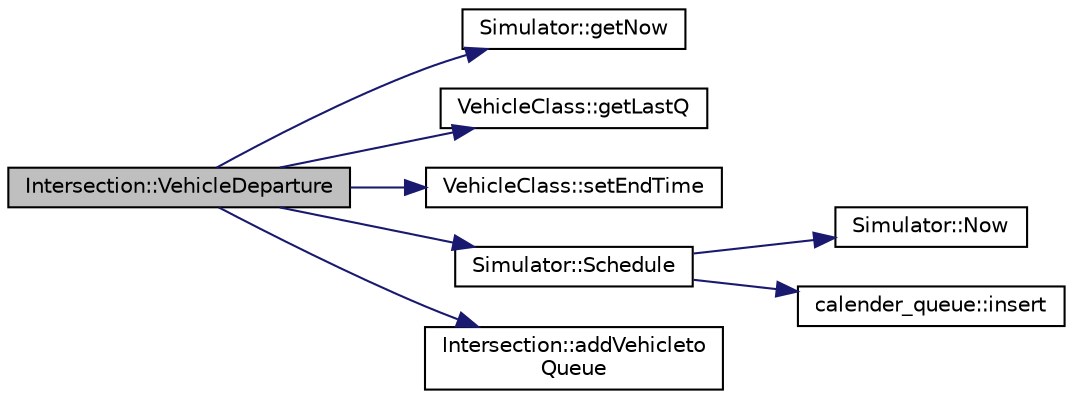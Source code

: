 digraph "Intersection::VehicleDeparture"
{
  edge [fontname="Helvetica",fontsize="10",labelfontname="Helvetica",labelfontsize="10"];
  node [fontname="Helvetica",fontsize="10",shape=record];
  rankdir="LR";
  Node1 [label="Intersection::VehicleDeparture",height=0.2,width=0.4,color="black", fillcolor="grey75", style="filled" fontcolor="black"];
  Node1 -> Node2 [color="midnightblue",fontsize="10",style="solid"];
  Node2 [label="Simulator::getNow",height=0.2,width=0.4,color="black", fillcolor="white", style="filled",URL="$class_simulator.html#a7fe5c584b3fc3f93f5b13e882ca27009"];
  Node1 -> Node3 [color="midnightblue",fontsize="10",style="solid"];
  Node3 [label="VehicleClass::getLastQ",height=0.2,width=0.4,color="black", fillcolor="white", style="filled",URL="$class_vehicle_class.html#a2d35acee350ca16bbadd8ff048956351"];
  Node1 -> Node4 [color="midnightblue",fontsize="10",style="solid"];
  Node4 [label="VehicleClass::setEndTime",height=0.2,width=0.4,color="black", fillcolor="white", style="filled",URL="$class_vehicle_class.html#a127372b94980fa045c648af412856fd5"];
  Node1 -> Node5 [color="midnightblue",fontsize="10",style="solid"];
  Node5 [label="Simulator::Schedule",height=0.2,width=0.4,color="black", fillcolor="white", style="filled",URL="$class_simulator.html#ae9f1c5a28f2fc0d42ccead5d7d2a642d"];
  Node5 -> Node6 [color="midnightblue",fontsize="10",style="solid"];
  Node6 [label="Simulator::Now",height=0.2,width=0.4,color="black", fillcolor="white", style="filled",URL="$class_simulator.html#a4a9507b155c22a9c5f119abb2d2d6fc1"];
  Node5 -> Node7 [color="midnightblue",fontsize="10",style="solid"];
  Node7 [label="calender_queue::insert",height=0.2,width=0.4,color="black", fillcolor="white", style="filled",URL="$classcalender__queue.html#a9908e97c05434b58fca91d5327cf479b"];
  Node1 -> Node8 [color="midnightblue",fontsize="10",style="solid"];
  Node8 [label="Intersection::addVehicleto\lQueue",height=0.2,width=0.4,color="black", fillcolor="white", style="filled",URL="$class_intersection.html#a6e55e3add20e9d49e5751ccf47832c12"];
}
